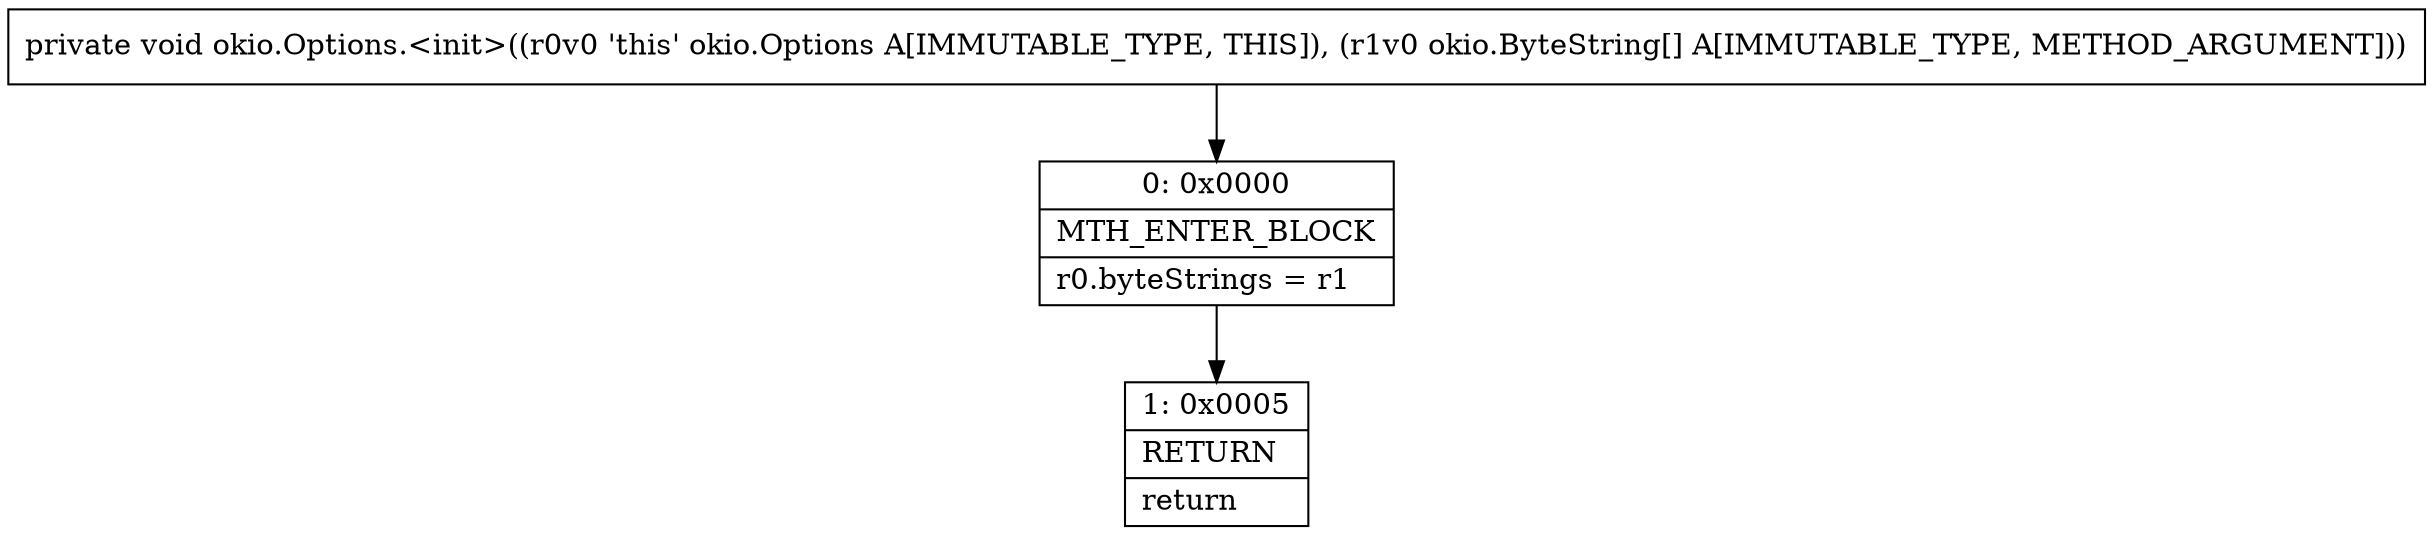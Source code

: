 digraph "CFG forokio.Options.\<init\>([Lokio\/ByteString;)V" {
Node_0 [shape=record,label="{0\:\ 0x0000|MTH_ENTER_BLOCK\l|r0.byteStrings = r1\l}"];
Node_1 [shape=record,label="{1\:\ 0x0005|RETURN\l|return\l}"];
MethodNode[shape=record,label="{private void okio.Options.\<init\>((r0v0 'this' okio.Options A[IMMUTABLE_TYPE, THIS]), (r1v0 okio.ByteString[] A[IMMUTABLE_TYPE, METHOD_ARGUMENT])) }"];
MethodNode -> Node_0;
Node_0 -> Node_1;
}

